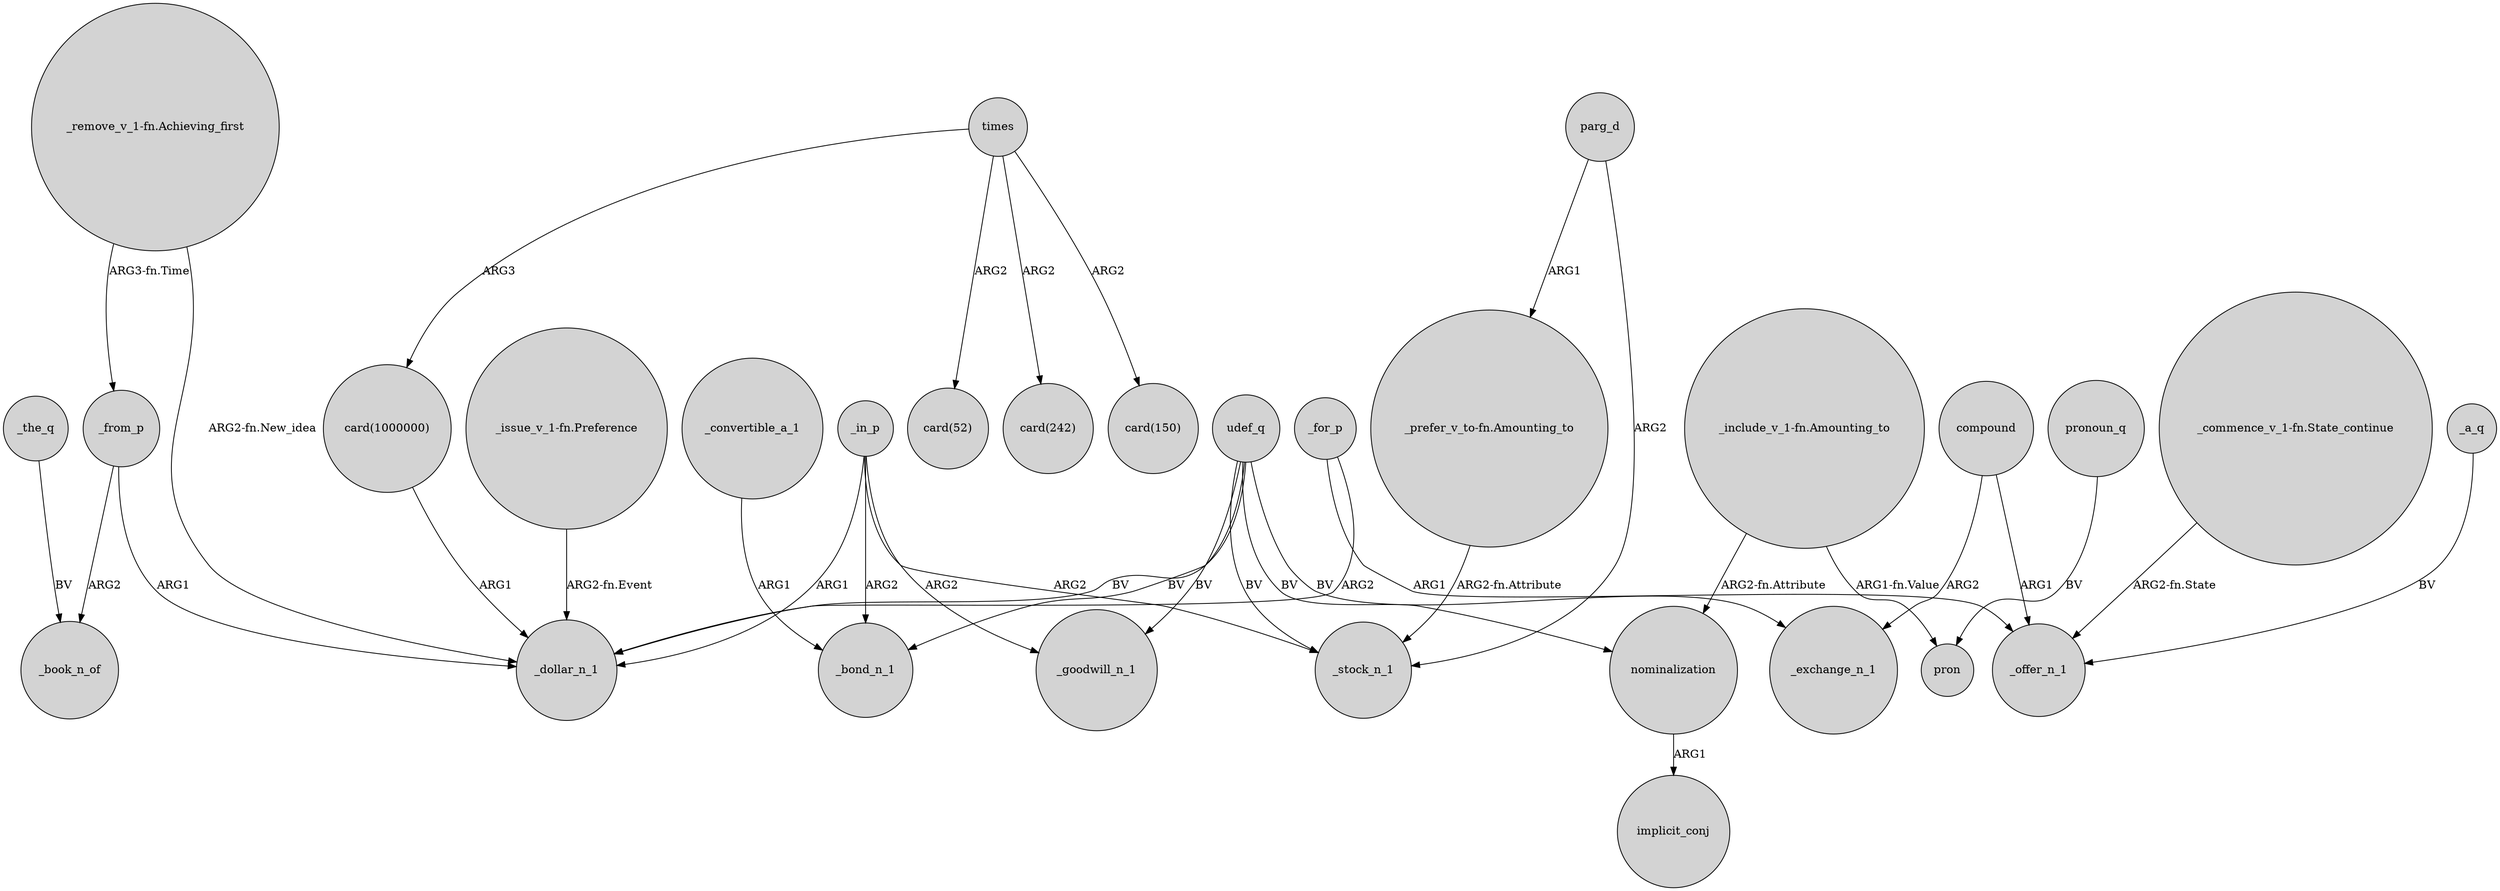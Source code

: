 digraph {
	node [shape=circle style=filled]
	"_include_v_1-fn.Amounting_to" -> nominalization [label="ARG2-fn.Attribute"]
	"_remove_v_1-fn.Achieving_first" -> _from_p [label="ARG3-fn.Time"]
	_for_p -> _offer_n_1 [label=ARG1]
	udef_q -> _bond_n_1 [label=BV]
	_from_p -> _dollar_n_1 [label=ARG1]
	nominalization -> implicit_conj [label=ARG1]
	times -> "card(52)" [label=ARG2]
	udef_q -> nominalization [label=BV]
	udef_q -> _exchange_n_1 [label=BV]
	times -> "card(1000000)" [label=ARG3]
	"_issue_v_1-fn.Preference" -> _dollar_n_1 [label="ARG2-fn.Event"]
	udef_q -> _goodwill_n_1 [label=BV]
	compound -> _offer_n_1 [label=ARG1]
	times -> "card(242)" [label=ARG2]
	parg_d -> "_prefer_v_to-fn.Amounting_to" [label=ARG1]
	compound -> _exchange_n_1 [label=ARG2]
	"_commence_v_1-fn.State_continue" -> _offer_n_1 [label="ARG2-fn.State"]
	pronoun_q -> pron [label=BV]
	_in_p -> _dollar_n_1 [label=ARG1]
	_in_p -> _goodwill_n_1 [label=ARG2]
	udef_q -> _stock_n_1 [label=BV]
	"_prefer_v_to-fn.Amounting_to" -> _stock_n_1 [label="ARG2-fn.Attribute"]
	_in_p -> _stock_n_1 [label=ARG2]
	_for_p -> _dollar_n_1 [label=ARG2]
	"_include_v_1-fn.Amounting_to" -> pron [label="ARG1-fn.Value"]
	times -> "card(150)" [label=ARG2]
	udef_q -> _dollar_n_1 [label=BV]
	"card(1000000)" -> _dollar_n_1 [label=ARG1]
	_the_q -> _book_n_of [label=BV]
	_in_p -> _bond_n_1 [label=ARG2]
	_from_p -> _book_n_of [label=ARG2]
	_a_q -> _offer_n_1 [label=BV]
	_convertible_a_1 -> _bond_n_1 [label=ARG1]
	"_remove_v_1-fn.Achieving_first" -> _dollar_n_1 [label="ARG2-fn.New_idea"]
	parg_d -> _stock_n_1 [label=ARG2]
}
